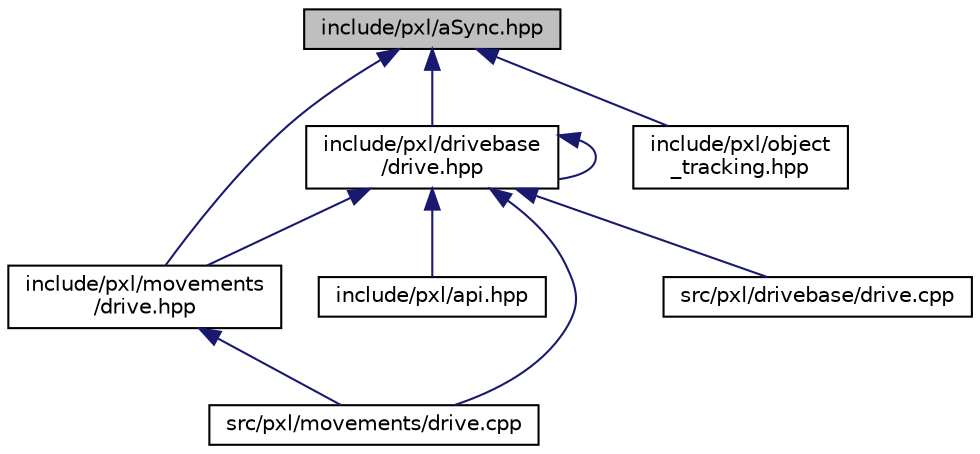 digraph "include/pxl/aSync.hpp"
{
 // LATEX_PDF_SIZE
  edge [fontname="Helvetica",fontsize="10",labelfontname="Helvetica",labelfontsize="10"];
  node [fontname="Helvetica",fontsize="10",shape=record];
  Node1 [label="include/pxl/aSync.hpp",height=0.2,width=0.4,color="black", fillcolor="grey75", style="filled", fontcolor="black",tooltip=" "];
  Node1 -> Node2 [dir="back",color="midnightblue",fontsize="10",style="solid",fontname="Helvetica"];
  Node2 [label="include/pxl/drivebase\l/drive.hpp",height=0.2,width=0.4,color="black", fillcolor="white", style="filled",URL="$drivebase_2drive_8hpp.html",tooltip=" "];
  Node2 -> Node3 [dir="back",color="midnightblue",fontsize="10",style="solid",fontname="Helvetica"];
  Node3 [label="include/pxl/api.hpp",height=0.2,width=0.4,color="black", fillcolor="white", style="filled",URL="$api_8hpp.html",tooltip=" "];
  Node2 -> Node2 [dir="back",color="midnightblue",fontsize="10",style="solid",fontname="Helvetica"];
  Node2 -> Node4 [dir="back",color="midnightblue",fontsize="10",style="solid",fontname="Helvetica"];
  Node4 [label="include/pxl/movements\l/drive.hpp",height=0.2,width=0.4,color="black", fillcolor="white", style="filled",URL="$movements_2drive_8hpp.html",tooltip=" "];
  Node4 -> Node5 [dir="back",color="midnightblue",fontsize="10",style="solid",fontname="Helvetica"];
  Node5 [label="src/pxl/movements/drive.cpp",height=0.2,width=0.4,color="black", fillcolor="white", style="filled",URL="$movements_2drive_8cpp.html",tooltip=" "];
  Node2 -> Node6 [dir="back",color="midnightblue",fontsize="10",style="solid",fontname="Helvetica"];
  Node6 [label="src/pxl/drivebase/drive.cpp",height=0.2,width=0.4,color="black", fillcolor="white", style="filled",URL="$drivebase_2drive_8cpp.html",tooltip=" "];
  Node2 -> Node5 [dir="back",color="midnightblue",fontsize="10",style="solid",fontname="Helvetica"];
  Node1 -> Node4 [dir="back",color="midnightblue",fontsize="10",style="solid",fontname="Helvetica"];
  Node1 -> Node7 [dir="back",color="midnightblue",fontsize="10",style="solid",fontname="Helvetica"];
  Node7 [label="include/pxl/object\l_tracking.hpp",height=0.2,width=0.4,color="black", fillcolor="white", style="filled",URL="$object__tracking_8hpp.html",tooltip=" "];
}

